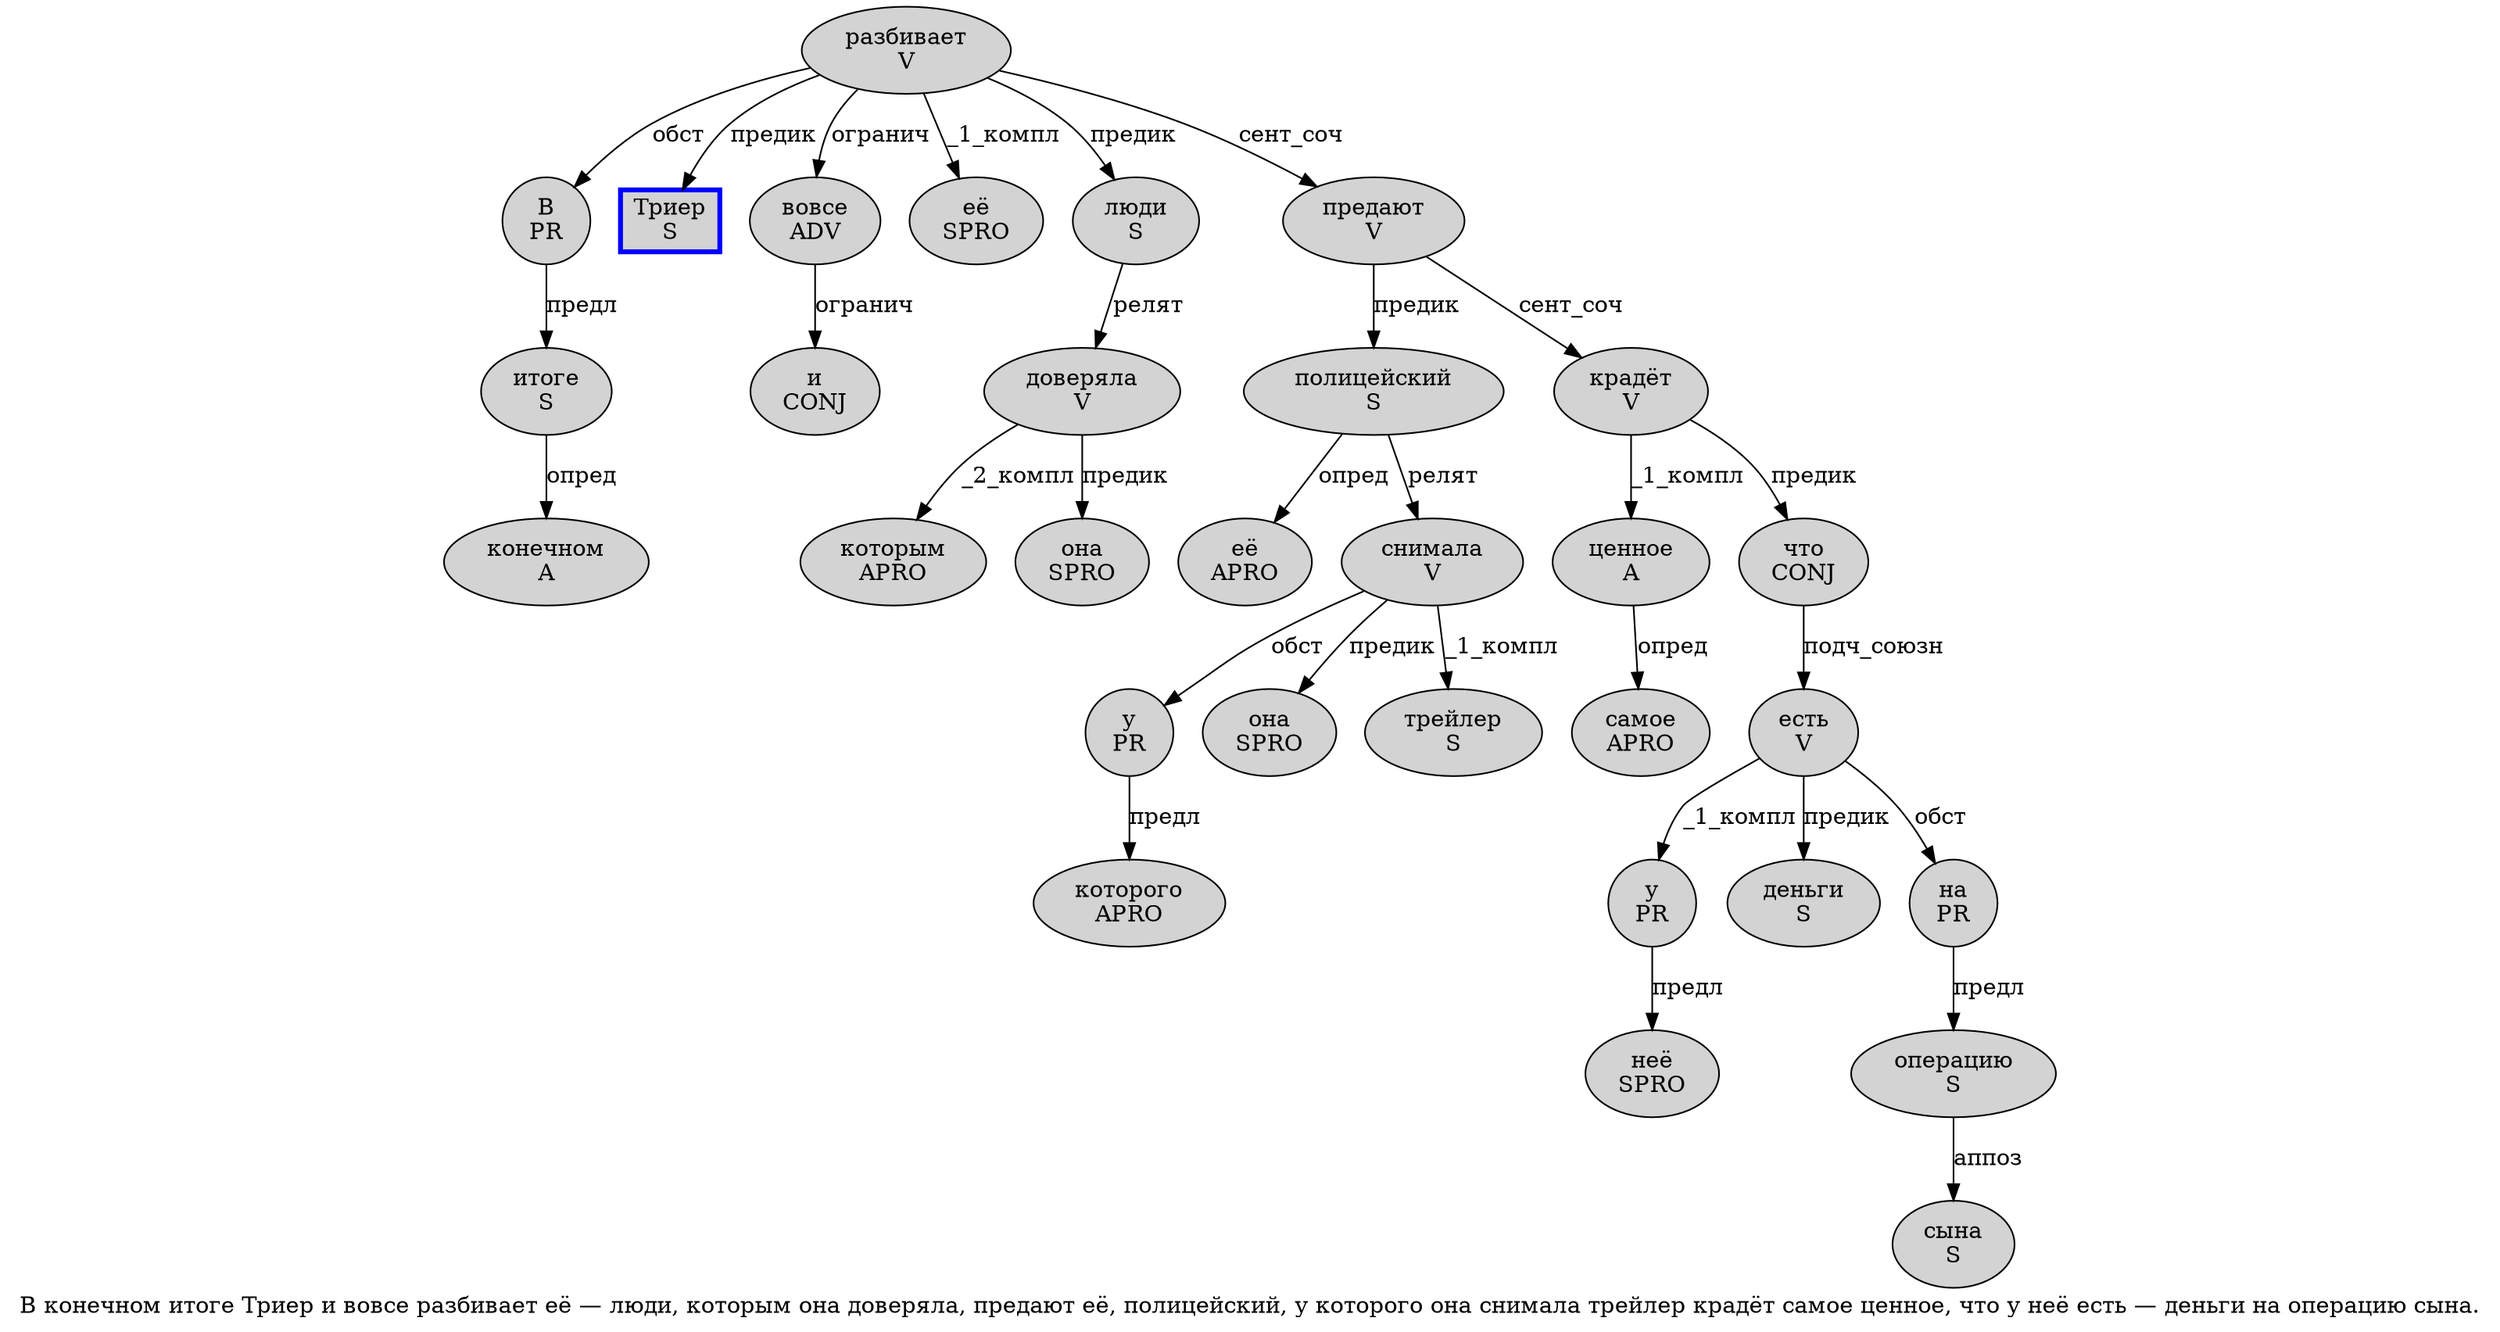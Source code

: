 digraph SENTENCE_248 {
	graph [label="В конечном итоге Триер и вовсе разбивает её — люди, которым она доверяла, предают её, полицейский, у которого она снимала трейлер крадёт самое ценное, что у неё есть — деньги на операцию сына."]
	node [style=filled]
		0 [label="В
PR" color="" fillcolor=lightgray penwidth=1 shape=ellipse]
		1 [label="конечном
A" color="" fillcolor=lightgray penwidth=1 shape=ellipse]
		2 [label="итоге
S" color="" fillcolor=lightgray penwidth=1 shape=ellipse]
		3 [label="Триер
S" color=blue fillcolor=lightgray penwidth=3 shape=box]
		4 [label="и
CONJ" color="" fillcolor=lightgray penwidth=1 shape=ellipse]
		5 [label="вовсе
ADV" color="" fillcolor=lightgray penwidth=1 shape=ellipse]
		6 [label="разбивает
V" color="" fillcolor=lightgray penwidth=1 shape=ellipse]
		7 [label="её
SPRO" color="" fillcolor=lightgray penwidth=1 shape=ellipse]
		9 [label="люди
S" color="" fillcolor=lightgray penwidth=1 shape=ellipse]
		11 [label="которым
APRO" color="" fillcolor=lightgray penwidth=1 shape=ellipse]
		12 [label="она
SPRO" color="" fillcolor=lightgray penwidth=1 shape=ellipse]
		13 [label="доверяла
V" color="" fillcolor=lightgray penwidth=1 shape=ellipse]
		15 [label="предают
V" color="" fillcolor=lightgray penwidth=1 shape=ellipse]
		16 [label="её
APRO" color="" fillcolor=lightgray penwidth=1 shape=ellipse]
		18 [label="полицейский
S" color="" fillcolor=lightgray penwidth=1 shape=ellipse]
		20 [label="у
PR" color="" fillcolor=lightgray penwidth=1 shape=ellipse]
		21 [label="которого
APRO" color="" fillcolor=lightgray penwidth=1 shape=ellipse]
		22 [label="она
SPRO" color="" fillcolor=lightgray penwidth=1 shape=ellipse]
		23 [label="снимала
V" color="" fillcolor=lightgray penwidth=1 shape=ellipse]
		24 [label="трейлер
S" color="" fillcolor=lightgray penwidth=1 shape=ellipse]
		25 [label="крадёт
V" color="" fillcolor=lightgray penwidth=1 shape=ellipse]
		26 [label="самое
APRO" color="" fillcolor=lightgray penwidth=1 shape=ellipse]
		27 [label="ценное
A" color="" fillcolor=lightgray penwidth=1 shape=ellipse]
		29 [label="что
CONJ" color="" fillcolor=lightgray penwidth=1 shape=ellipse]
		30 [label="у
PR" color="" fillcolor=lightgray penwidth=1 shape=ellipse]
		31 [label="неё
SPRO" color="" fillcolor=lightgray penwidth=1 shape=ellipse]
		32 [label="есть
V" color="" fillcolor=lightgray penwidth=1 shape=ellipse]
		34 [label="деньги
S" color="" fillcolor=lightgray penwidth=1 shape=ellipse]
		35 [label="на
PR" color="" fillcolor=lightgray penwidth=1 shape=ellipse]
		36 [label="операцию
S" color="" fillcolor=lightgray penwidth=1 shape=ellipse]
		37 [label="сына
S" color="" fillcolor=lightgray penwidth=1 shape=ellipse]
			23 -> 20 [label="обст"]
			23 -> 22 [label="предик"]
			23 -> 24 [label="_1_компл"]
			13 -> 11 [label="_2_компл"]
			13 -> 12 [label="предик"]
			29 -> 32 [label="подч_союзн"]
			0 -> 2 [label="предл"]
			20 -> 21 [label="предл"]
			32 -> 30 [label="_1_компл"]
			32 -> 34 [label="предик"]
			32 -> 35 [label="обст"]
			6 -> 0 [label="обст"]
			6 -> 3 [label="предик"]
			6 -> 5 [label="огранич"]
			6 -> 7 [label="_1_компл"]
			6 -> 9 [label="предик"]
			6 -> 15 [label="сент_соч"]
			2 -> 1 [label="опред"]
			18 -> 16 [label="опред"]
			18 -> 23 [label="релят"]
			30 -> 31 [label="предл"]
			27 -> 26 [label="опред"]
			15 -> 18 [label="предик"]
			15 -> 25 [label="сент_соч"]
			5 -> 4 [label="огранич"]
			9 -> 13 [label="релят"]
			35 -> 36 [label="предл"]
			25 -> 27 [label="_1_компл"]
			25 -> 29 [label="предик"]
			36 -> 37 [label="аппоз"]
}